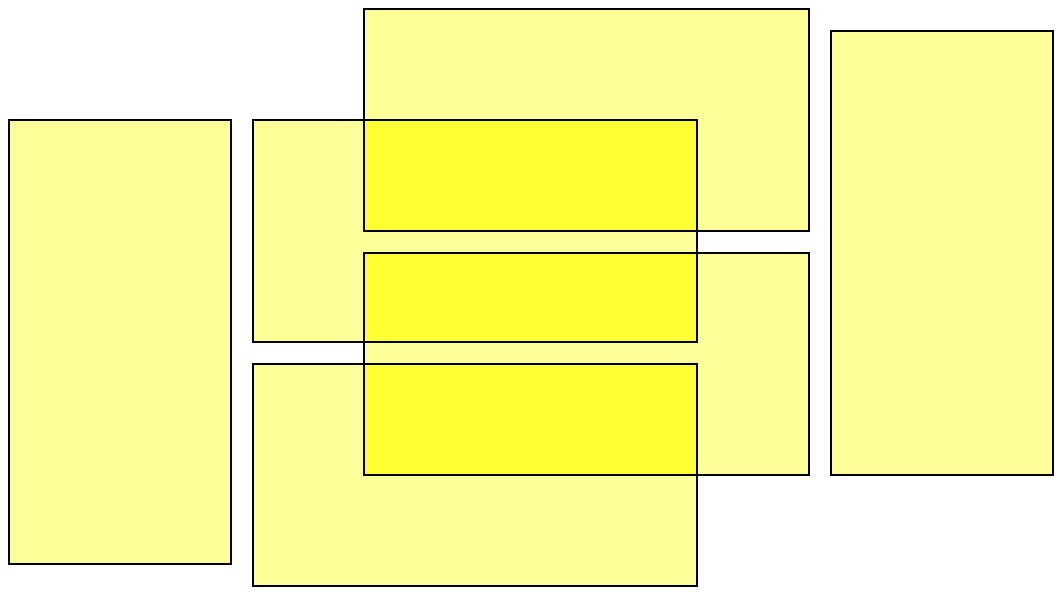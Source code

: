 
input boxes;
prologues:=1;

%%%%%%%%%%%%%%%%%%%%%%%%%%%%%%%%%%%%%%%%%%%%%%%%%%%%%%%%%%%%%%%%%%%%%%%%
beginfig(4);

defaultfont:="Times-Roman";
save gap, u;

w = 12bp;
h = 10bp;
u = 4bp;
gap = 1/2u;
frac = 1/3;
pair origin;

origin = ( 30, 30 );

color boxinside;
boxinside = 1/1024[white,black];

textsize = 1.4;
defaultscale := textsize;

def bend(expr a, patha, b, pathb, mult, theta) =
   drawarrow a {dir (mult*((angle (b-a)) - theta) + theta)} .. b
             cutbefore patha cutafter pathb shifted (gap*unitvector (a-b));
enddef;

def bendy(expr a,patha,b,pathb)=bend(a,patha,b,pathb,1-frac,-90); enddef;
def bendo(expr a,patha,b,pathb)=bend(a,patha,b,pathb,1+frac,-90); enddef;
def straight(expr a,patha,b,pathb)=bend(a,patha,b,pathb,1,-90); enddef;

% def bendy(expr a, patha, b, pathb) =
%    drawarrow a {dir ((1-frac)*((angle (b - a)) + 90) - 90)} .. b
%              cutbefore patha cutafter pathb shifted (gap*unitvector (a-b));
% enddef;
%
% def bendo(expr a, patha, b, pathb) =
%    drawarrow a {dir ((1+frac)*((angle (b - a)) + 90) - 90)} .. b
%              cutbefore patha cutafter pathb shifted (gap*unitvector (a-b));
% enddef;


boxit.astimp("ASTIMP");
boxit.wcsedit("WCSEDIT");
boxit.findobj("FINDOBJ");
boxit.findoff("FINDOFF");
boxit.pairndf("PAIRNDF");
boxit.ccdalign("CCDALIGN");
boxit.register("REGISTER");
boxit.wcsreg("WCSREG");
boxit.astexp("ASTEXP");
boxit.tranndf("TRANNDF");
boxit.drizzle("DRIZZLE");
boxit.makemos("MAKEMOS");

def allboxes = astimp, wcsedit, findobj, findoff, pairndf, ccdalign,
               register, wcsreg, astexp, tranndf, drizzle, makemos   
enddef;

forsuffixes t = allboxes:
    t.dx = t.dy = 3pt;
endfor;


(xpart findobj.w, ypart makemos.s ) = origin;

findobj.c - findoff.c = (-1w, 4h);
pairndf.c - register.c = (0, 10h);
register.c - z1 = (-9w, 5h);
astimp.w - wcsedit.e = wcsedit.w - ccdalign.e = (2w, 0);
ccdalign.w - pairndf.e = pairndf.w - findobj.e = (1w, 0);
z1 - z2 = (0, 9h);

wcsreg.c = 1/2[z1, z2] - (6w, 0);
astexp.c = z2 + (9w, 0);

drizzle.c - makemos.c = (10w, 0);
1/2[drizzle.c, makemos.c] = z2 - (0, 9h);
tranndf.c = ( .6[x2, xpart makemos.c], 1/2[y2, ypart makemos.c] );

forsuffixes t=findobj, pairndf, ccdalign, wcsedit, astimp:
   pair t.desc;
   t.desc = t.n + (0, h);
endfor;

pair over, object.grp, geom.grp;
over = (0,h);
object.grp - pairndf.desc =
geom.grp - 1/2[astimp.desc, wcsedit.desc] = 3over;

defaultfont := "Helvetica";
defaultscale := 0.8textsize;

label("automatic", findobj.desc);
label("semi-automatic", pairndf.desc);
label("manual", ccdalign.desc);
label("imported", astimp.desc);
label("manual", wcsedit.desc);

label("Object matching", object.grp);
label("Geometry information", geom.grp);

drawoptions(withpen pencircle scaled 1bp);
draw (findobj.desc -- ccdalign.desc) shifted 2over;
draw (wcsedit.desc -- astimp.desc) shifted 2over;
% draw ((0,0) -- -over) shifted object.grp;
% draw ((0,0) -- -over) shifted geom.grp;
forsuffixes t=findobj, pairndf, ccdalign, wcsedit, astimp:
   draw t.desc + over -- t.desc + 2over;
endfor;
drawoptions();


path dot[], dot[].out;
dot1 = fullcircle scaled 1u shifted z1;
dot1.out = fullcircle scaled 2u shifted z1;
dot2 = fullcircle scaled 1u shifted z2;
dot2.out = fullcircle scaled 2u shifted z2;
fill dot1;
fill dot2;


bendy( astimp.c, bpath astimp, z1, dot1.out );
bendy( wcsedit.c, bpath wcsedit, z1, dot1.out );
bendy( findobj.c, bpath findobj, findoff.c, bpath findoff );
bendy( findoff.c, bpath findoff, register.c, bpath register );
bendy( pairndf.c, bpath pairndf, register.c, bpath register );
bendy( ccdalign.c, bpath ccdalign, register.c, bpath register );
bendy( register.c, bpath register, z1, dot1.out );

bend( z1, dot1.out, z2, dot2.out, 1-1/2frac, 0 );

bendo( z1, dot1.out, wcsreg.c, bpath wcsreg );
bendy( wcsreg.c, bpath wcsreg, z2, dot2.out );


straight( z2, dot2.out, astexp.c, bpath astexp );
drawoptions(dashed evenly scaled 3);
bend( astexp.c, bpath astexp, astimp.c, bpath astimp, 1+frac, 90 );
drawoptions(); 


bendo( z2, dot2.out, tranndf.c, bpath tranndf );
bendo( z2, dot2.out, drizzle.c, bpath drizzle );
bendo( tranndf.c, bpath tranndf, makemos.c, bpath makemos );


forsuffixes t = allboxes:
   fill bpath t withcolor boxinside;
endfor;

drawboxed( allboxes );

endfig;


%%%%%%%%%%%%%%%%%%%%%%%%%%%%%%%%%%%%%%%%%%%%%%%%%%%%%%%%%%%%%%%%%%%%%%%%
beginfig(3); 

defaultfont:="Courier";
defaultscale:=1.6;

path ccd[]a, ccd[]b, ccd[]c;
pair ccd[]a.orig, ccd[]b.orig, ccd[]c.orig;
pair ccd[]orig;
pair squodge;
pair origin;
color grey[],yellow;

save gap, u;

origin = ( 30, 30 );

u := 80bp;
long = 2 short = 2u;
gap = 1/10u;
squodge = (1/4long, 1/2short);
yellow = (1,1,0);

ccd1.dir = 0;
ccd2.dir = ccd1.dir + 180;
ccd2.orig - ccd1.orig = (2long+2gap, -2short-gap) + squodge;
ccd1.orig = (0, long+gap) + (gap, gap);

grey1 = .4[white,yellow];
grey2 = .8[white,yellow];

pair a.orig, b.orig, c.orig;
path a, b, c;
x0a = x3a = 0;
y0a = y1a = 0;
x1a - x0a = x2a - x3a = short;
y0a - y3a = y1a - y2a = long;
a = (z0a -- z1a -- z2a -- z3a -- cycle);
b = a rotated 90 shifted (short+gap,-short);
c = b shifted (0,-short-gap);
a.orig = z0a;
b.orig = z0a + (short+gap,0);
c.orig = b.orig - (0,short+gap);

forsuffixes t=1,2:
   forsuffixes s=a,b,c:
      ccd.t.s = s rotated ccd.t.dir shifted ccd.t.orig shifted origin;
      ccd.t.s.orig = s.orig rotated ccd.t.dir shifted ccd.t.orig shifted origin;
   endfor;
endfor;

% forsuffixes t=1,2:
%    x0t = x3t = xpart ccd.t.orig;
%    y0t = y1t = ypart ccd.t.orig;
%    x1t - x0t = x2t - x3t = short;
%    y0t - y3t = y1t - y2t = long;
%    ccd.t.a = (z0t -- z1t -- z2t -- z3t -- cycle) 
%                   shifted (-ccd.t.orig) rotated ccd.t.dir shifted ccd.t.orig;
%    ccd.t.b = (ccd.t.a shifted (-ccd.t.orig)
%                       rotated 90
%                       shifted (ccd.t.orig+(short+gap,-short)));
%    ccd.t.c = (ccd.t.b shifted (0, -gap-short));
%    ccd.t.a.orig = ccd.t.orig;
%    ccd.t.b.orig = ccd.t.orig + (short+gap, 0);
%    ccd.t.c.orig = ccd.t.b.orig - (0, short+gap);
% endfor;

forsuffixes t=1,2:
   fill ccd.t.a withcolor grey1;
   fill ccd.t.b withcolor grey1;
   fill ccd.t.c withcolor grey1;
endfor;

fill buildcycle(ccd1b, ccd2c) withcolor grey2;
fill buildcycle(ccd1c, ccd2b) withcolor grey2;
fill buildcycle(ccd1b, ccd2b) withcolor grey2;

forsuffixes t=1,2:
   draw ccd.t.a;
   draw ccd.t.b;
   draw ccd.t.c;
endfor;

label.lrt("1a", ccd1a.orig);
label.lrt("1b", ccd1b.orig);
label.lrt("1c", ccd1c.orig);
label.ulft("2a", ccd2a.orig);
label.ulft("2b", ccd2b.orig);
label.ulft("2c", ccd2c.orig);


endfig;

end

% $Id$
